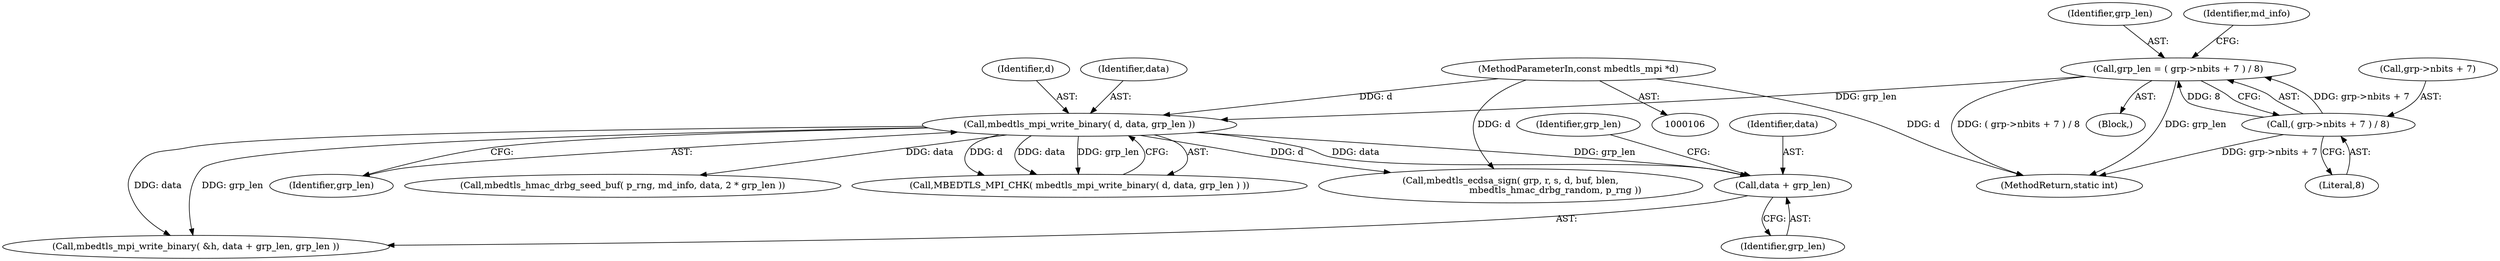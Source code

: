 digraph "0_mbedtls_33f66ba6fd234114aa37f0209dac031bb2870a9b@pointer" {
"1000199" [label="(Call,data + grp_len)"];
"1000184" [label="(Call,mbedtls_mpi_write_binary( d, data, grp_len ))"];
"1000110" [label="(MethodParameterIn,const mbedtls_mpi *d)"];
"1000127" [label="(Call,grp_len = ( grp->nbits + 7 ) / 8)"];
"1000129" [label="(Call,( grp->nbits + 7 ) / 8)"];
"1000187" [label="(Identifier,grp_len)"];
"1000130" [label="(Call,grp->nbits + 7)"];
"1000203" [label="(Call,mbedtls_hmac_drbg_seed_buf( p_rng, md_info, data, 2 * grp_len ))"];
"1000185" [label="(Identifier,d)"];
"1000186" [label="(Identifier,data)"];
"1000183" [label="(Call,MBEDTLS_MPI_CHK( mbedtls_mpi_write_binary( d, data, grp_len ) ))"];
"1000199" [label="(Call,data + grp_len)"];
"1000250" [label="(MethodReturn,static int)"];
"1000230" [label="(Call,mbedtls_ecdsa_sign( grp, r, s, d, buf, blen,\n                               mbedtls_hmac_drbg_random, p_rng ))"];
"1000127" [label="(Call,grp_len = ( grp->nbits + 7 ) / 8)"];
"1000184" [label="(Call,mbedtls_mpi_write_binary( d, data, grp_len ))"];
"1000117" [label="(Block,)"];
"1000135" [label="(Literal,8)"];
"1000196" [label="(Call,mbedtls_mpi_write_binary( &h, data + grp_len, grp_len ))"];
"1000128" [label="(Identifier,grp_len)"];
"1000110" [label="(MethodParameterIn,const mbedtls_mpi *d)"];
"1000141" [label="(Identifier,md_info)"];
"1000202" [label="(Identifier,grp_len)"];
"1000201" [label="(Identifier,grp_len)"];
"1000129" [label="(Call,( grp->nbits + 7 ) / 8)"];
"1000200" [label="(Identifier,data)"];
"1000199" -> "1000196"  [label="AST: "];
"1000199" -> "1000201"  [label="CFG: "];
"1000200" -> "1000199"  [label="AST: "];
"1000201" -> "1000199"  [label="AST: "];
"1000202" -> "1000199"  [label="CFG: "];
"1000184" -> "1000199"  [label="DDG: data"];
"1000184" -> "1000199"  [label="DDG: grp_len"];
"1000184" -> "1000183"  [label="AST: "];
"1000184" -> "1000187"  [label="CFG: "];
"1000185" -> "1000184"  [label="AST: "];
"1000186" -> "1000184"  [label="AST: "];
"1000187" -> "1000184"  [label="AST: "];
"1000183" -> "1000184"  [label="CFG: "];
"1000184" -> "1000183"  [label="DDG: d"];
"1000184" -> "1000183"  [label="DDG: data"];
"1000184" -> "1000183"  [label="DDG: grp_len"];
"1000110" -> "1000184"  [label="DDG: d"];
"1000127" -> "1000184"  [label="DDG: grp_len"];
"1000184" -> "1000196"  [label="DDG: data"];
"1000184" -> "1000196"  [label="DDG: grp_len"];
"1000184" -> "1000203"  [label="DDG: data"];
"1000184" -> "1000230"  [label="DDG: d"];
"1000110" -> "1000106"  [label="AST: "];
"1000110" -> "1000250"  [label="DDG: d"];
"1000110" -> "1000230"  [label="DDG: d"];
"1000127" -> "1000117"  [label="AST: "];
"1000127" -> "1000129"  [label="CFG: "];
"1000128" -> "1000127"  [label="AST: "];
"1000129" -> "1000127"  [label="AST: "];
"1000141" -> "1000127"  [label="CFG: "];
"1000127" -> "1000250"  [label="DDG: ( grp->nbits + 7 ) / 8"];
"1000127" -> "1000250"  [label="DDG: grp_len"];
"1000129" -> "1000127"  [label="DDG: grp->nbits + 7"];
"1000129" -> "1000127"  [label="DDG: 8"];
"1000129" -> "1000135"  [label="CFG: "];
"1000130" -> "1000129"  [label="AST: "];
"1000135" -> "1000129"  [label="AST: "];
"1000129" -> "1000250"  [label="DDG: grp->nbits + 7"];
}
